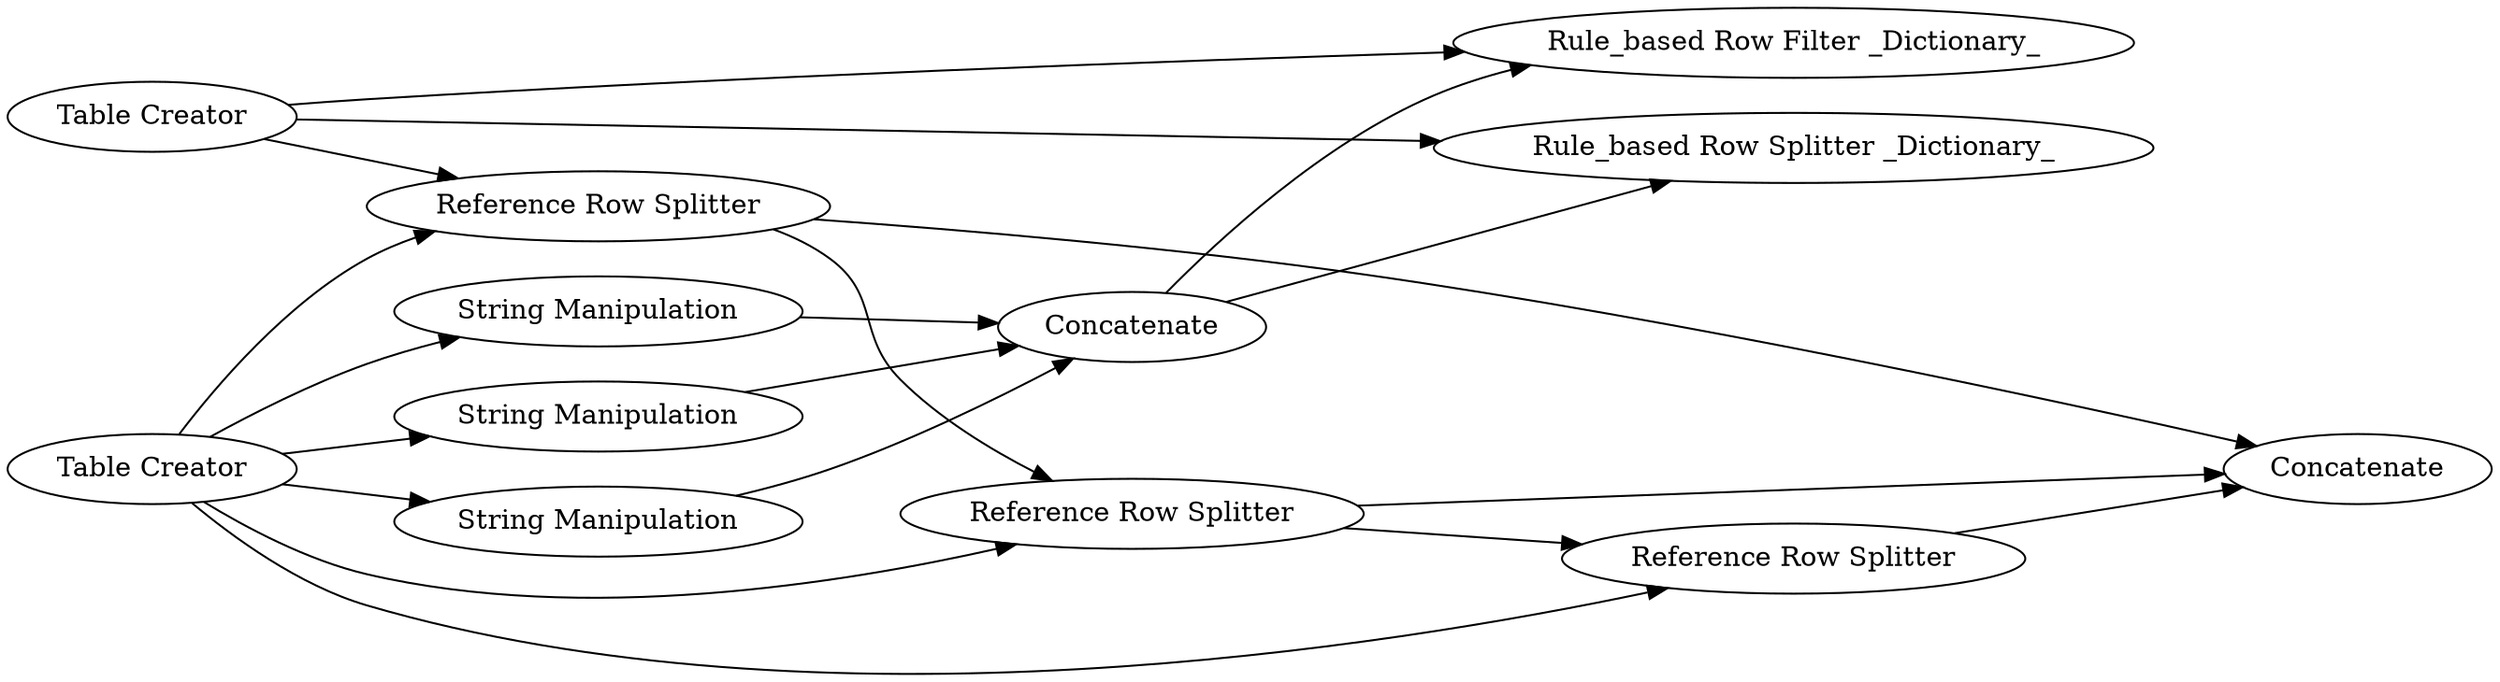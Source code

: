 digraph {
	9 -> 7
	6 -> 5
	14 -> 17
	7 -> 4
	6 -> 8
	6 -> 16
	1 -> 4
	14 -> 15
	7 -> 10
	5 -> 7
	15 -> 16
	15 -> 17
	1 -> 10
	6 -> 15
	1 -> 14
	6 -> 14
	8 -> 7
	6 -> 9
	16 -> 17
	5 [label="String Manipulation"]
	16 [label="Reference Row Splitter"]
	1 [label="Table Creator"]
	7 [label=Concatenate]
	9 [label="String Manipulation"]
	4 [label="Rule_based Row Filter _Dictionary_"]
	6 [label="Table Creator"]
	8 [label="String Manipulation"]
	15 [label="Reference Row Splitter"]
	14 [label="Reference Row Splitter"]
	17 [label=Concatenate]
	10 [label="Rule_based Row Splitter _Dictionary_"]
	rankdir=LR
}

